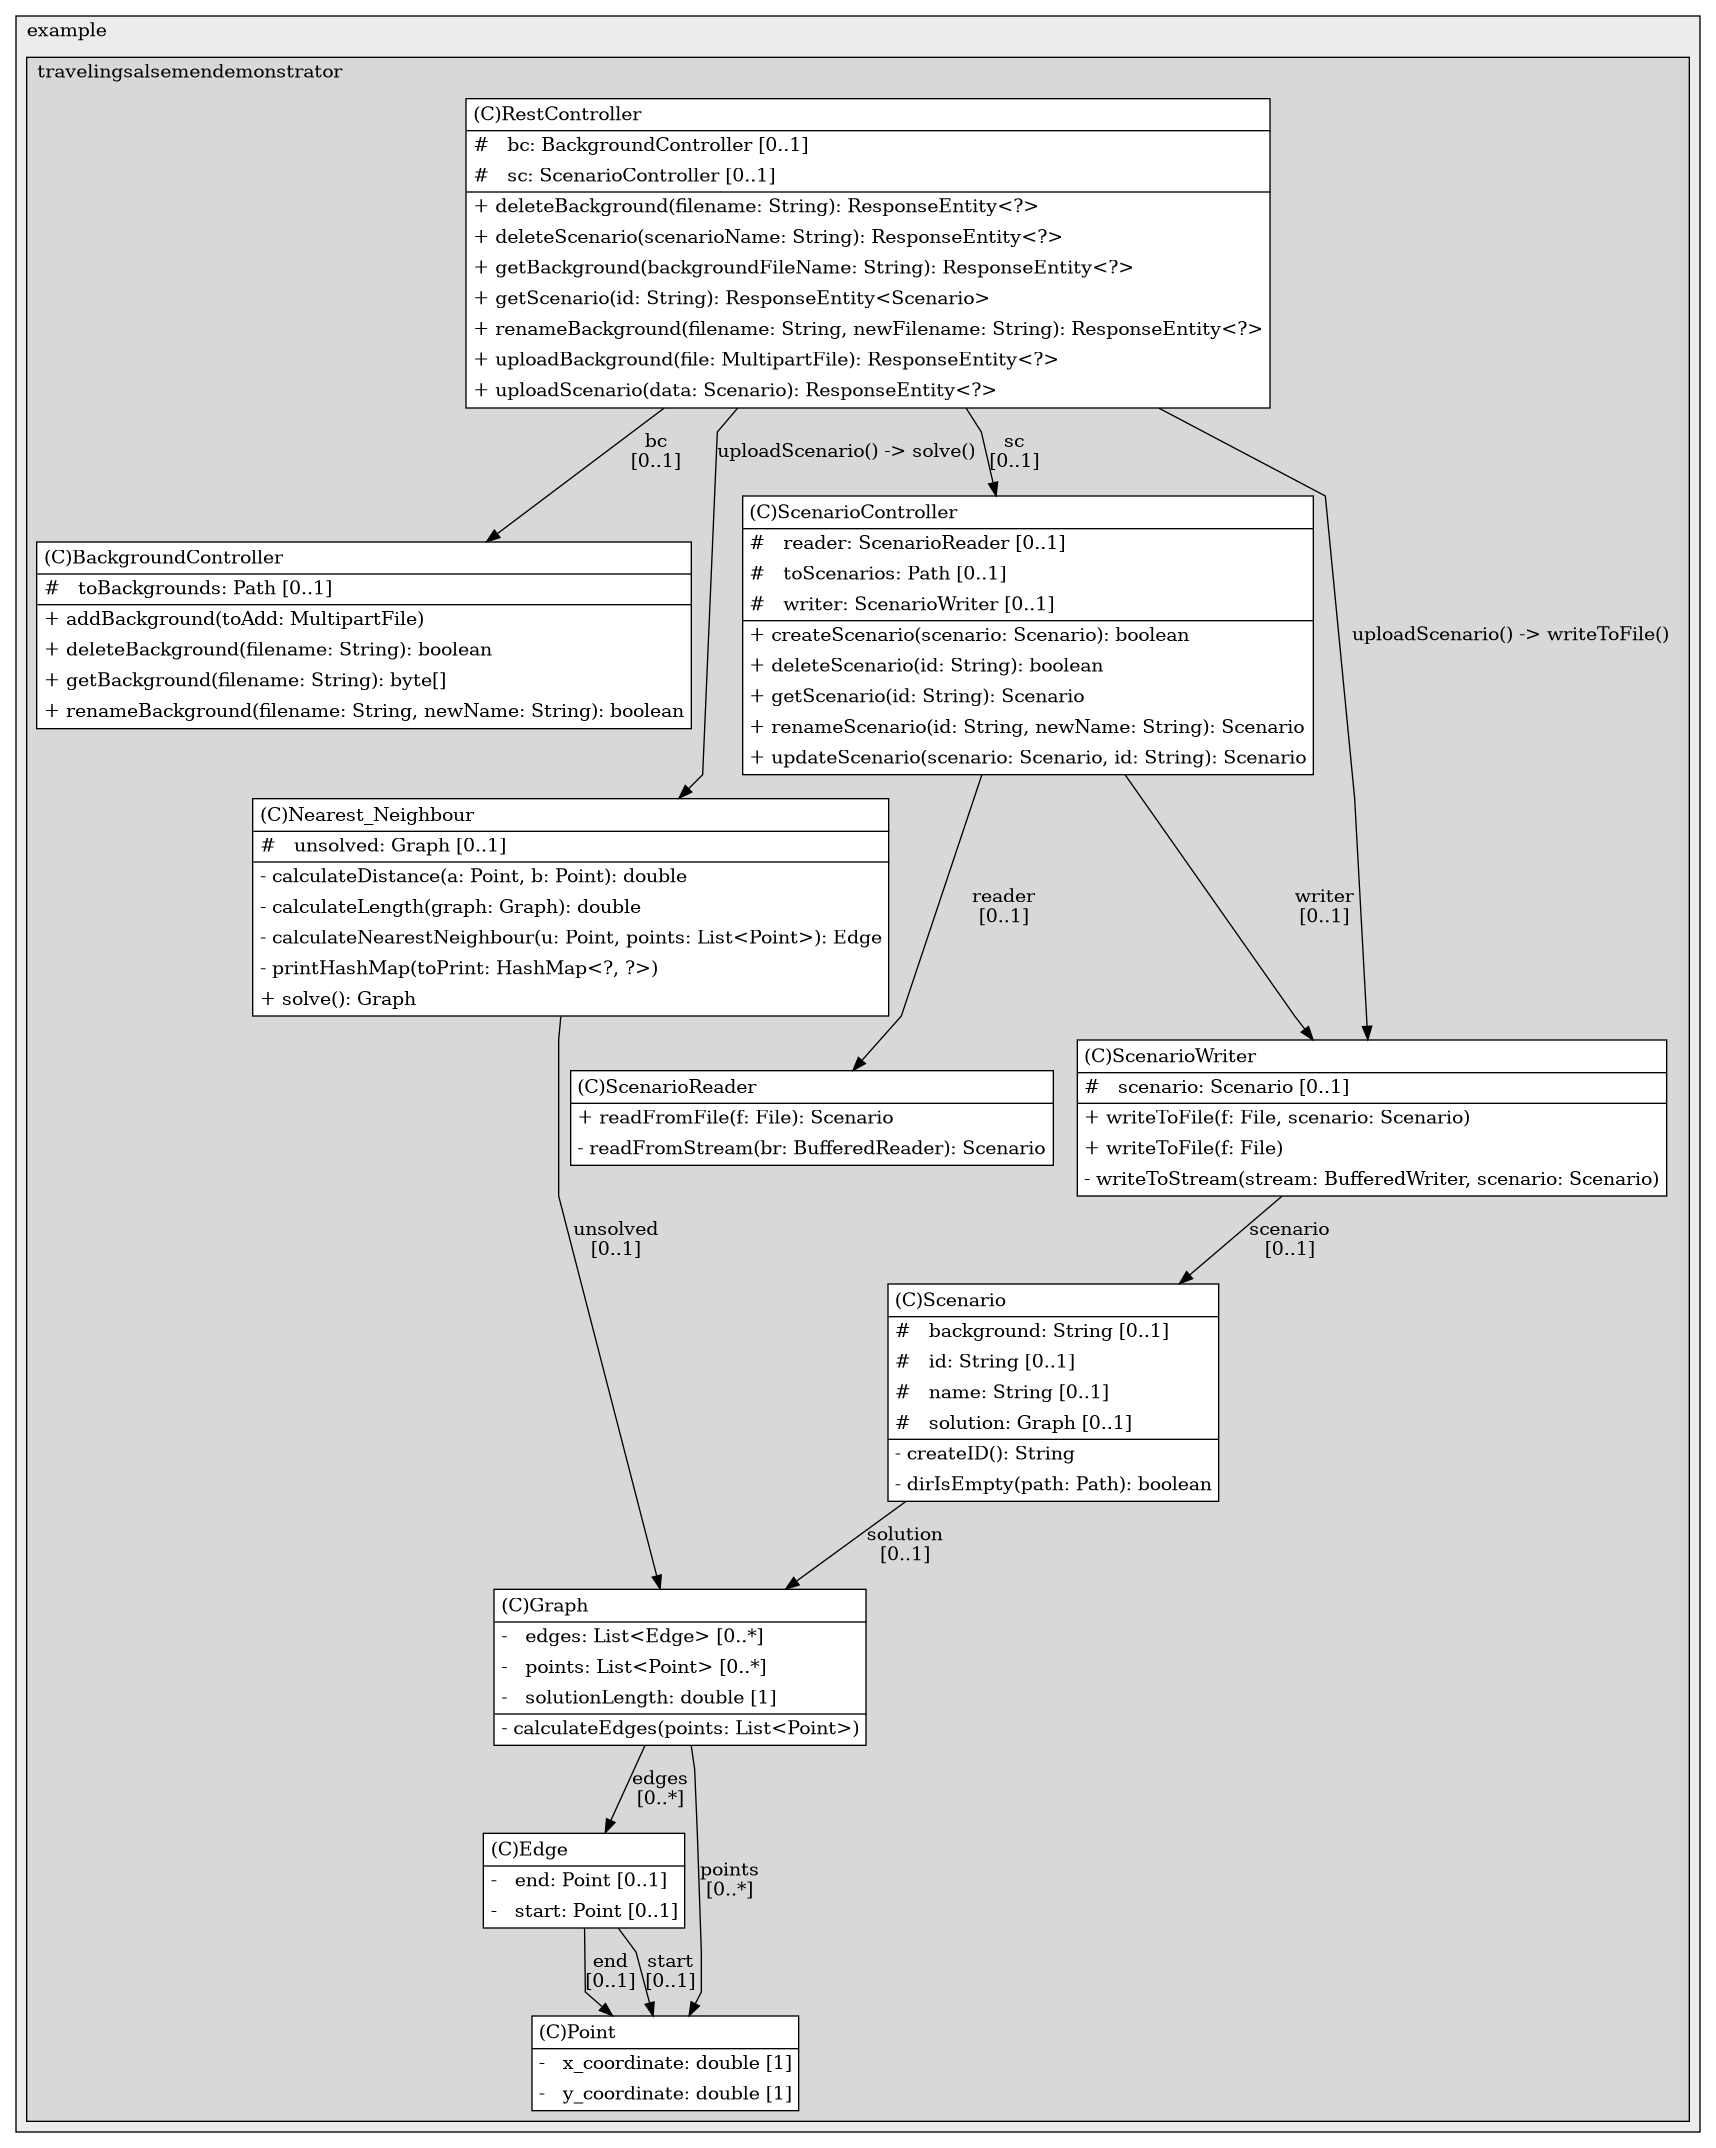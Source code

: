 @startuml

/' diagram meta data start
config=StructureConfiguration;
{
  "projectClassification": {
    "searchMode": "OpenProject", // OpenProject, AllProjects
    "includedProjects": "",
    "pathEndKeywords": "*.impl",
    "isClientPath": "",
    "isClientName": "",
    "isTestPath": "",
    "isTestName": "",
    "isMappingPath": "",
    "isMappingName": "",
    "isDataAccessPath": "",
    "isDataAccessName": "",
    "isDataStructurePath": "",
    "isDataStructureName": "",
    "isInterfaceStructuresPath": "",
    "isInterfaceStructuresName": "",
    "isEntryPointPath": "",
    "isEntryPointName": "",
    "treatFinalFieldsAsMandatory": false
  },
  "graphRestriction": {
    "classPackageExcludeFilter": "",
    "classPackageIncludeFilter": "",
    "classNameExcludeFilter": "",
    "classNameIncludeFilter": "",
    "methodNameExcludeFilter": "",
    "methodNameIncludeFilter": "",
    "removeByInheritance": "", // inheritance/annotation based filtering is done in a second step
    "removeByAnnotation": "",
    "removeByClassPackage": "", // cleanup the graph after inheritance/annotation based filtering is done
    "removeByClassName": "",
    "cutMappings": false,
    "cutEnum": true,
    "cutTests": true,
    "cutClient": true,
    "cutDataAccess": false,
    "cutInterfaceStructures": false,
    "cutDataStructures": false,
    "cutGetterAndSetter": true,
    "cutConstructors": true
  },
  "graphTraversal": {
    "forwardDepth": 6,
    "backwardDepth": 6,
    "classPackageExcludeFilter": "",
    "classPackageIncludeFilter": "",
    "classNameExcludeFilter": "",
    "classNameIncludeFilter": "",
    "methodNameExcludeFilter": "",
    "methodNameIncludeFilter": "",
    "hideMappings": false,
    "hideDataStructures": false,
    "hidePrivateMethods": true,
    "hideInterfaceCalls": true, // indirection: implementation -> interface (is hidden) -> implementation
    "onlyShowApplicationEntryPoints": false, // root node is included
    "useMethodCallsForStructureDiagram": "ForwardOnly" // ForwardOnly, BothDirections, No
  },
  "details": {
    "aggregation": "GroupByClass", // ByClass, GroupByClass, None
    "showClassGenericTypes": true,
    "showMethods": true,
    "showMethodParameterNames": true,
    "showMethodParameterTypes": true,
    "showMethodReturnType": true,
    "showPackageLevels": 2,
    "showDetailedClassStructure": true
  },
  "rootClass": "com.example.travelingsalsemendemonstrator.controller.RestController",
  "extensionCallbackMethod": "" // qualified.class.name#methodName - signature: public static String method(String)
}
diagram meta data end '/



digraph g {
    rankdir="TB"
    splines=polyline
    

'nodes 
subgraph cluster_1322970774 { 
   	label=example
	labeljust=l
	fillcolor="#ececec"
	style=filled
   
   subgraph cluster_1453431066 { 
   	label=travelingsalsemendemonstrator
	labeljust=l
	fillcolor="#d8d8d8"
	style=filled
   
   BackgroundController595464079[
	label=<<TABLE BORDER="1" CELLBORDER="0" CELLPADDING="4" CELLSPACING="0">
<TR><TD ALIGN="LEFT" >(C)BackgroundController</TD></TR>
<HR/>
<TR><TD ALIGN="LEFT" >#   toBackgrounds: Path [0..1]</TD></TR>
<HR/>
<TR><TD ALIGN="LEFT" >+ addBackground(toAdd: MultipartFile)</TD></TR>
<TR><TD ALIGN="LEFT" >+ deleteBackground(filename: String): boolean</TD></TR>
<TR><TD ALIGN="LEFT" >+ getBackground(filename: String): byte[]</TD></TR>
<TR><TD ALIGN="LEFT" >+ renameBackground(filename: String, newName: String): boolean</TD></TR>
</TABLE>>
	style=filled
	margin=0
	shape=plaintext
	fillcolor="#FFFFFF"
];

Edge133759692[
	label=<<TABLE BORDER="1" CELLBORDER="0" CELLPADDING="4" CELLSPACING="0">
<TR><TD ALIGN="LEFT" >(C)Edge</TD></TR>
<HR/>
<TR><TD ALIGN="LEFT" >-   end: Point [0..1]</TD></TR>
<TR><TD ALIGN="LEFT" >-   start: Point [0..1]</TD></TR>
</TABLE>>
	style=filled
	margin=0
	shape=plaintext
	fillcolor="#FFFFFF"
];

Graph133759692[
	label=<<TABLE BORDER="1" CELLBORDER="0" CELLPADDING="4" CELLSPACING="0">
<TR><TD ALIGN="LEFT" >(C)Graph</TD></TR>
<HR/>
<TR><TD ALIGN="LEFT" >-   edges: List&lt;Edge&gt; [0..*]</TD></TR>
<TR><TD ALIGN="LEFT" >-   points: List&lt;Point&gt; [0..*]</TD></TR>
<TR><TD ALIGN="LEFT" >-   solutionLength: double [1]</TD></TR>
<HR/>
<TR><TD ALIGN="LEFT" >- calculateEdges(points: List&lt;Point&gt;)</TD></TR>
</TABLE>>
	style=filled
	margin=0
	shape=plaintext
	fillcolor="#FFFFFF"
];

Nearest_Neighbour133759692[
	label=<<TABLE BORDER="1" CELLBORDER="0" CELLPADDING="4" CELLSPACING="0">
<TR><TD ALIGN="LEFT" >(C)Nearest_Neighbour</TD></TR>
<HR/>
<TR><TD ALIGN="LEFT" >#   unsolved: Graph [0..1]</TD></TR>
<HR/>
<TR><TD ALIGN="LEFT" >- calculateDistance(a: Point, b: Point): double</TD></TR>
<TR><TD ALIGN="LEFT" >- calculateLength(graph: Graph): double</TD></TR>
<TR><TD ALIGN="LEFT" >- calculateNearestNeighbour(u: Point, points: List&lt;Point&gt;): Edge</TD></TR>
<TR><TD ALIGN="LEFT" >- printHashMap(toPrint: HashMap&lt;?, ?&gt;)</TD></TR>
<TR><TD ALIGN="LEFT" >+ solve(): Graph</TD></TR>
</TABLE>>
	style=filled
	margin=0
	shape=plaintext
	fillcolor="#FFFFFF"
];

Point133759692[
	label=<<TABLE BORDER="1" CELLBORDER="0" CELLPADDING="4" CELLSPACING="0">
<TR><TD ALIGN="LEFT" >(C)Point</TD></TR>
<HR/>
<TR><TD ALIGN="LEFT" >-   x_coordinate: double [1]</TD></TR>
<TR><TD ALIGN="LEFT" >-   y_coordinate: double [1]</TD></TR>
</TABLE>>
	style=filled
	margin=0
	shape=plaintext
	fillcolor="#FFFFFF"
];

RestController595464079[
	label=<<TABLE BORDER="1" CELLBORDER="0" CELLPADDING="4" CELLSPACING="0">
<TR><TD ALIGN="LEFT" >(C)RestController</TD></TR>
<HR/>
<TR><TD ALIGN="LEFT" >#   bc: BackgroundController [0..1]</TD></TR>
<TR><TD ALIGN="LEFT" >#   sc: ScenarioController [0..1]</TD></TR>
<HR/>
<TR><TD ALIGN="LEFT" >+ deleteBackground(filename: String): ResponseEntity&lt;?&gt;</TD></TR>
<TR><TD ALIGN="LEFT" >+ deleteScenario(scenarioName: String): ResponseEntity&lt;?&gt;</TD></TR>
<TR><TD ALIGN="LEFT" >+ getBackground(backgroundFileName: String): ResponseEntity&lt;?&gt;</TD></TR>
<TR><TD ALIGN="LEFT" >+ getScenario(id: String): ResponseEntity&lt;Scenario&gt;</TD></TR>
<TR><TD ALIGN="LEFT" >+ renameBackground(filename: String, newFilename: String): ResponseEntity&lt;?&gt;</TD></TR>
<TR><TD ALIGN="LEFT" >+ uploadBackground(file: MultipartFile): ResponseEntity&lt;?&gt;</TD></TR>
<TR><TD ALIGN="LEFT" >+ uploadScenario(data: Scenario): ResponseEntity&lt;?&gt;</TD></TR>
</TABLE>>
	style=filled
	margin=0
	shape=plaintext
	fillcolor="#FFFFFF"
];

Scenario133759692[
	label=<<TABLE BORDER="1" CELLBORDER="0" CELLPADDING="4" CELLSPACING="0">
<TR><TD ALIGN="LEFT" >(C)Scenario</TD></TR>
<HR/>
<TR><TD ALIGN="LEFT" >#   background: String [0..1]</TD></TR>
<TR><TD ALIGN="LEFT" >#   id: String [0..1]</TD></TR>
<TR><TD ALIGN="LEFT" >#   name: String [0..1]</TD></TR>
<TR><TD ALIGN="LEFT" >#   solution: Graph [0..1]</TD></TR>
<HR/>
<TR><TD ALIGN="LEFT" >- createID(): String</TD></TR>
<TR><TD ALIGN="LEFT" >- dirIsEmpty(path: Path): boolean</TD></TR>
</TABLE>>
	style=filled
	margin=0
	shape=plaintext
	fillcolor="#FFFFFF"
];

ScenarioController595464079[
	label=<<TABLE BORDER="1" CELLBORDER="0" CELLPADDING="4" CELLSPACING="0">
<TR><TD ALIGN="LEFT" >(C)ScenarioController</TD></TR>
<HR/>
<TR><TD ALIGN="LEFT" >#   reader: ScenarioReader [0..1]</TD></TR>
<TR><TD ALIGN="LEFT" >#   toScenarios: Path [0..1]</TD></TR>
<TR><TD ALIGN="LEFT" >#   writer: ScenarioWriter [0..1]</TD></TR>
<HR/>
<TR><TD ALIGN="LEFT" >+ createScenario(scenario: Scenario): boolean</TD></TR>
<TR><TD ALIGN="LEFT" >+ deleteScenario(id: String): boolean</TD></TR>
<TR><TD ALIGN="LEFT" >+ getScenario(id: String): Scenario</TD></TR>
<TR><TD ALIGN="LEFT" >+ renameScenario(id: String, newName: String): Scenario</TD></TR>
<TR><TD ALIGN="LEFT" >+ updateScenario(scenario: Scenario, id: String): Scenario</TD></TR>
</TABLE>>
	style=filled
	margin=0
	shape=plaintext
	fillcolor="#FFFFFF"
];

ScenarioReader133759692[
	label=<<TABLE BORDER="1" CELLBORDER="0" CELLPADDING="4" CELLSPACING="0">
<TR><TD ALIGN="LEFT" >(C)ScenarioReader</TD></TR>
<HR/>
<TR><TD ALIGN="LEFT" >+ readFromFile(f: File): Scenario</TD></TR>
<TR><TD ALIGN="LEFT" >- readFromStream(br: BufferedReader): Scenario</TD></TR>
</TABLE>>
	style=filled
	margin=0
	shape=plaintext
	fillcolor="#FFFFFF"
];

ScenarioWriter133759692[
	label=<<TABLE BORDER="1" CELLBORDER="0" CELLPADDING="4" CELLSPACING="0">
<TR><TD ALIGN="LEFT" >(C)ScenarioWriter</TD></TR>
<HR/>
<TR><TD ALIGN="LEFT" >#   scenario: Scenario [0..1]</TD></TR>
<HR/>
<TR><TD ALIGN="LEFT" >+ writeToFile(f: File, scenario: Scenario)</TD></TR>
<TR><TD ALIGN="LEFT" >+ writeToFile(f: File)</TD></TR>
<TR><TD ALIGN="LEFT" >- writeToStream(stream: BufferedWriter, scenario: Scenario)</TD></TR>
</TABLE>>
	style=filled
	margin=0
	shape=plaintext
	fillcolor="#FFFFFF"
];
} 
} 

'edges    
Edge133759692 -> Point133759692[label="end
[0..1]"];
Edge133759692 -> Point133759692[label="start
[0..1]"];
Graph133759692 -> Edge133759692[label="edges
[0..*]"];
Graph133759692 -> Point133759692[label="points
[0..*]"];
Nearest_Neighbour133759692 -> Graph133759692[label="unsolved
[0..1]"];
RestController595464079 -> BackgroundController595464079[label="bc
[0..1]"];
RestController595464079 -> Nearest_Neighbour133759692[label="uploadScenario() -> solve()"];
RestController595464079 -> ScenarioController595464079[label="sc
[0..1]"];
RestController595464079 -> ScenarioWriter133759692[label="uploadScenario() -> writeToFile()"];
Scenario133759692 -> Graph133759692[label="solution
[0..1]"];
ScenarioController595464079 -> ScenarioReader133759692[label="reader
[0..1]"];
ScenarioController595464079 -> ScenarioWriter133759692[label="writer
[0..1]"];
ScenarioWriter133759692 -> Scenario133759692[label="scenario
[0..1]"];
    
}
@enduml